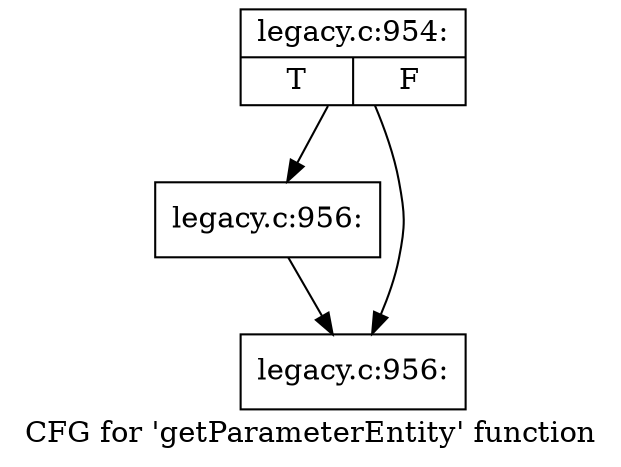 digraph "CFG for 'getParameterEntity' function" {
	label="CFG for 'getParameterEntity' function";

	Node0x487e1b0 [shape=record,label="{legacy.c:954:|{<s0>T|<s1>F}}"];
	Node0x487e1b0 -> Node0x494e1c0;
	Node0x487e1b0 -> Node0x487e2c0;
	Node0x494e1c0 [shape=record,label="{legacy.c:956:}"];
	Node0x494e1c0 -> Node0x487e2c0;
	Node0x487e2c0 [shape=record,label="{legacy.c:956:}"];
}
